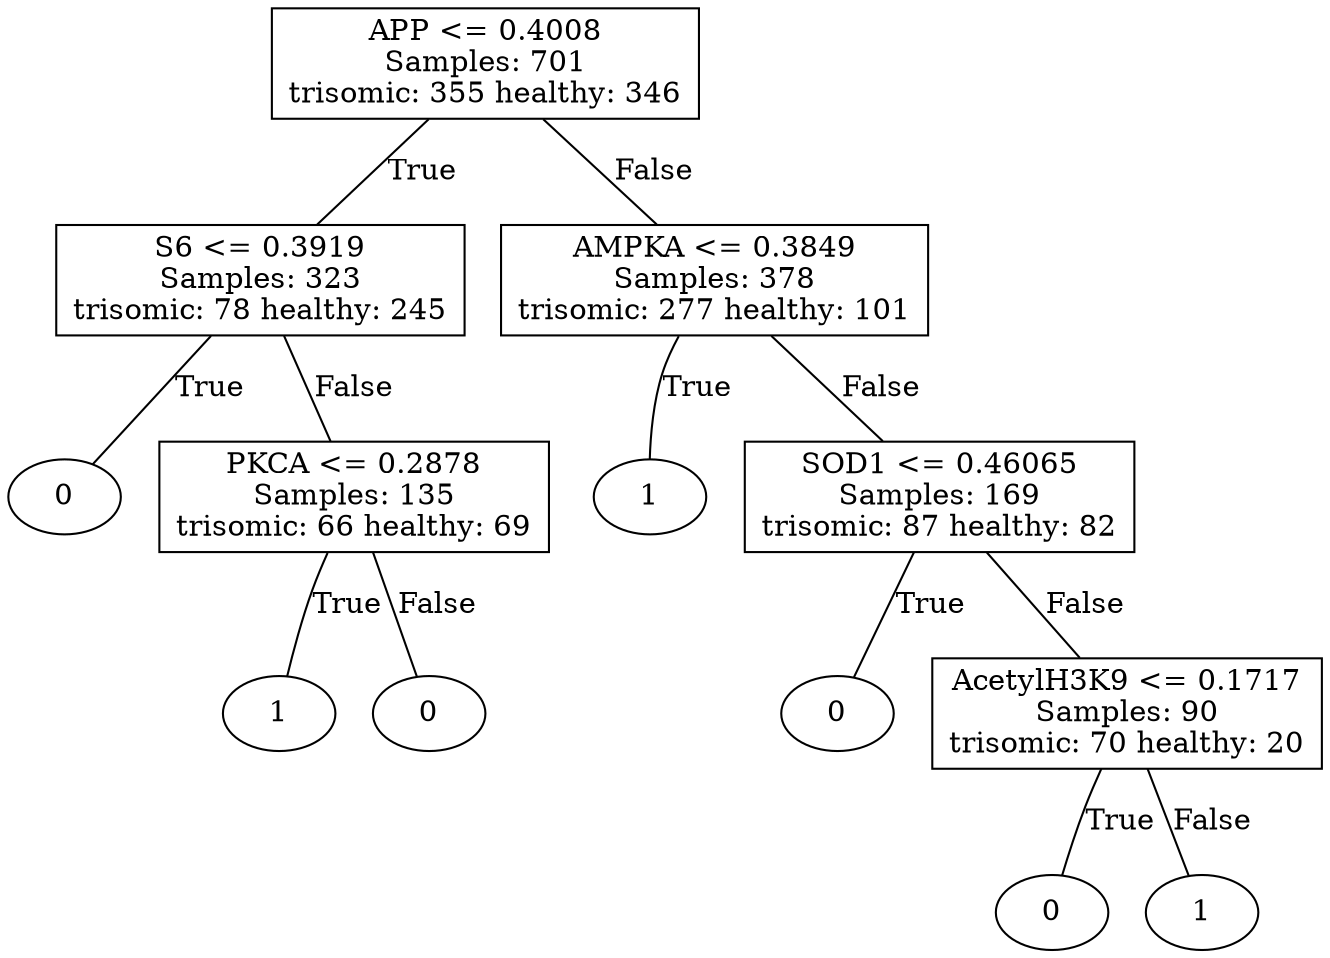 graph G {
	graph [bb="0,0,558.5,452"];
	node [label="\N"];
	0	 [fillcolor=red,
		height=0.73611,
		label="APP <= 0.4008\nSamples: 701\ntrisomic: 355 healthy: 346",
		pos="232,425.5",
		shape=box,
		style=solid,
		width=2.1944];
	1	 [fillcolor=red,
		height=0.73611,
		label="S6 <= 0.3919\nSamples: 323\ntrisomic: 78 healthy: 245",
		pos="131,321.5",
		shape=box,
		style=solid,
		width=2.1111];
	0 -- 1	 [label=True,
		lp="201.5,373.5",
		pos="206.51,398.76 191.2,383.3 171.79,363.69 156.48,348.23"];
	6	 [fillcolor=red,
		height=0.73611,
		label="AMPKA <= 0.3849\nSamples: 378\ntrisomic: 277 healthy: 101",
		pos="304,321.5",
		shape=box,
		style=solid,
		width=2.1944];
	0 -- 6	 [label=False,
		lp="288,373.5",
		pos="250.17,398.76 261.08,383.3 274.92,363.69 285.84,348.23"];
	2	 [fillcolor=red,
		height=0.5,
		label=0,
		pos="27,217.5",
		shape=oval,
		style=solid,
		width=0.75];
	1 -- 2	 [label=True,
		lp="99.5,269.5",
		pos="104.76,294.76 84.779,275.17 58.015,248.92 41.666,232.88"];
	3	 [fillcolor=red,
		height=0.73611,
		label="PKCA <= 0.2878\nSamples: 135\ntrisomic: 66 healthy: 69",
		pos="145,217.5",
		shape=box,
		style=solid,
		width=2.0139];
	1 -- 3	 [label=False,
		lp="154,269.5",
		pos="134.53,294.76 136.66,279.3 139.35,259.69 141.47,244.23"];
	4	 [fillcolor=red,
		height=0.5,
		label=1,
		pos="109,113.5",
		shape=oval,
		style=solid,
		width=0.75];
	3 -- 4	 [label=True,
		lp="143.5,165.5",
		pos="135.92,190.76 129.33,172.11 120.62,147.43 114.92,131.27"];
	5	 [fillcolor=red,
		height=0.5,
		label=0,
		pos="181,113.5",
		shape=oval,
		style=solid,
		width=0.75];
	3 -- 5	 [label=False,
		lp="181,165.5",
		pos="154.08,190.76 160.67,172.11 169.38,147.43 175.08,131.27"];
	7	 [fillcolor=red,
		height=0.5,
		label=1,
		pos="290,217.5",
		shape=oval,
		style=solid,
		width=0.75];
	6 -- 7	 [label=True,
		lp="311.5,269.5",
		pos="300.47,294.76 297.92,276.23 294.56,251.75 292.34,235.58"];
	8	 [fillcolor=red,
		height=0.73611,
		label="SOD1 <= 0.46065\nSamples: 169\ntrisomic: 87 healthy: 82",
		pos="408,217.5",
		shape=box,
		style=solid,
		width=2.0139];
	6 -- 8	 [label=False,
		lp="377,269.5",
		pos="330.24,294.76 346.01,279.3 366,259.69 381.76,244.23"];
	9	 [fillcolor=red,
		height=0.5,
		label=0,
		pos="366,113.5",
		shape=oval,
		style=solid,
		width=0.75];
	8 -- 9	 [label=True,
		lp="402.5,165.5",
		pos="397.4,190.76 389.67,171.99 379.43,147.12 372.78,130.97"];
	10	 [fillcolor=red,
		height=0.73611,
		label="AcetylH3K9 <= 0.1717\nSamples: 90\ntrisomic: 70 healthy: 20",
		pos="485,113.5",
		shape=box,
		style=solid,
		width=2.0417];
	8 -- 10	 [label=False,
		lp="466,165.5",
		pos="427.43,190.76 439.1,175.3 453.9,155.69 465.58,140.23"];
	11	 [fillcolor=red,
		height=0.5,
		label=0,
		pos="449,18",
		shape=oval,
		style=solid,
		width=0.75];
	10 -- 11	 [label=True,
		lp="481.5,61.5",
		pos="475.16,86.951 468.88,70.622 460.9,49.915 455.42,35.675"];
	12	 [fillcolor=red,
		height=0.5,
		label=1,
		pos="521,18",
		shape=oval,
		style=solid,
		width=0.75];
	10 -- 12	 [label=False,
		lp="522,61.5",
		pos="494.84,86.951 501.12,70.622 509.1,49.915 514.58,35.675"];
}
